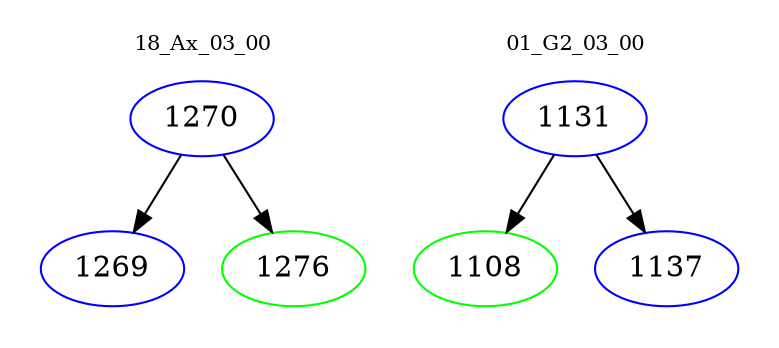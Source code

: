 digraph{
subgraph cluster_0 {
color = white
label = "18_Ax_03_00";
fontsize=10;
T0_1270 [label="1270", color="blue"]
T0_1270 -> T0_1269 [color="black"]
T0_1269 [label="1269", color="blue"]
T0_1270 -> T0_1276 [color="black"]
T0_1276 [label="1276", color="green"]
}
subgraph cluster_1 {
color = white
label = "01_G2_03_00";
fontsize=10;
T1_1131 [label="1131", color="blue"]
T1_1131 -> T1_1108 [color="black"]
T1_1108 [label="1108", color="green"]
T1_1131 -> T1_1137 [color="black"]
T1_1137 [label="1137", color="blue"]
}
}
